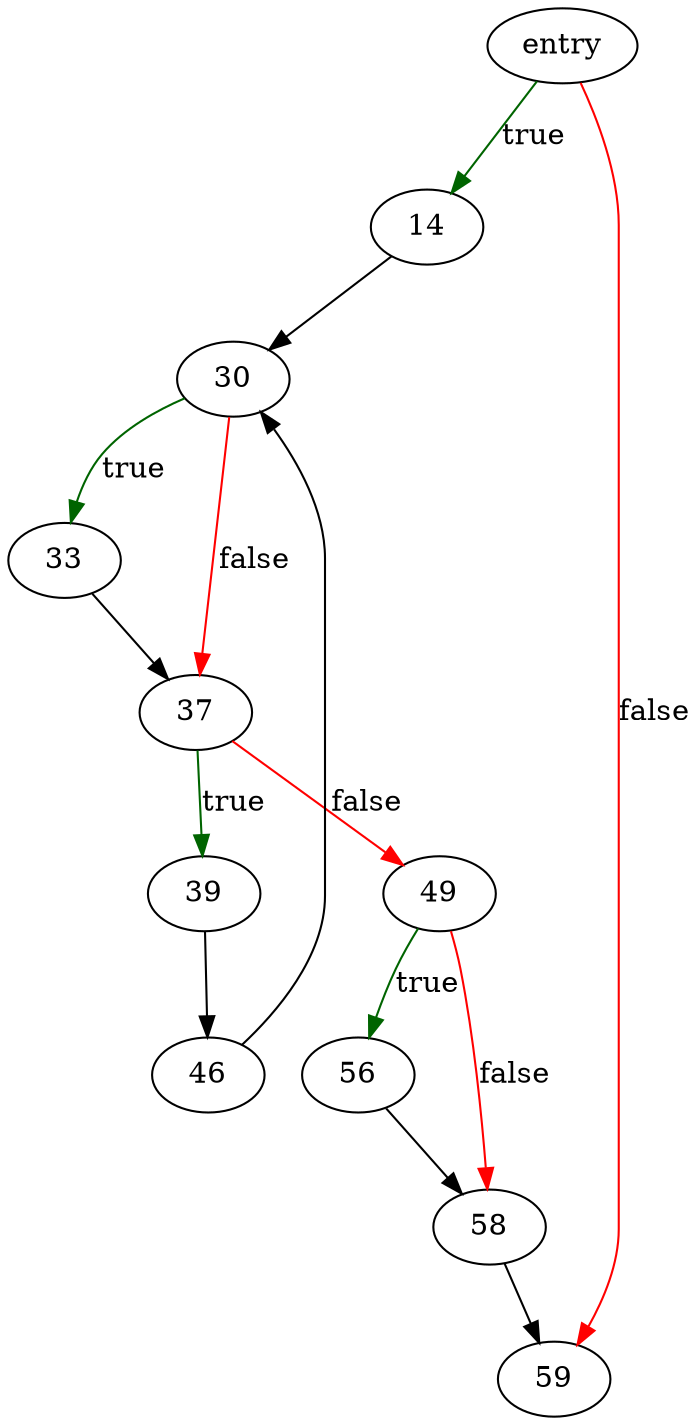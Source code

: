 digraph "sqlite3WalUndo" {
	// Node definitions.
	3 [label=entry];
	14;
	30;
	33;
	37;
	39;
	46;
	49;
	56;
	58;
	59;

	// Edge definitions.
	3 -> 14 [
		color=darkgreen
		label=true
	];
	3 -> 59 [
		color=red
		label=false
	];
	14 -> 30;
	30 -> 33 [
		color=darkgreen
		label=true
	];
	30 -> 37 [
		color=red
		label=false
	];
	33 -> 37;
	37 -> 39 [
		color=darkgreen
		label=true
	];
	37 -> 49 [
		color=red
		label=false
	];
	39 -> 46;
	46 -> 30;
	49 -> 56 [
		color=darkgreen
		label=true
	];
	49 -> 58 [
		color=red
		label=false
	];
	56 -> 58;
	58 -> 59;
}